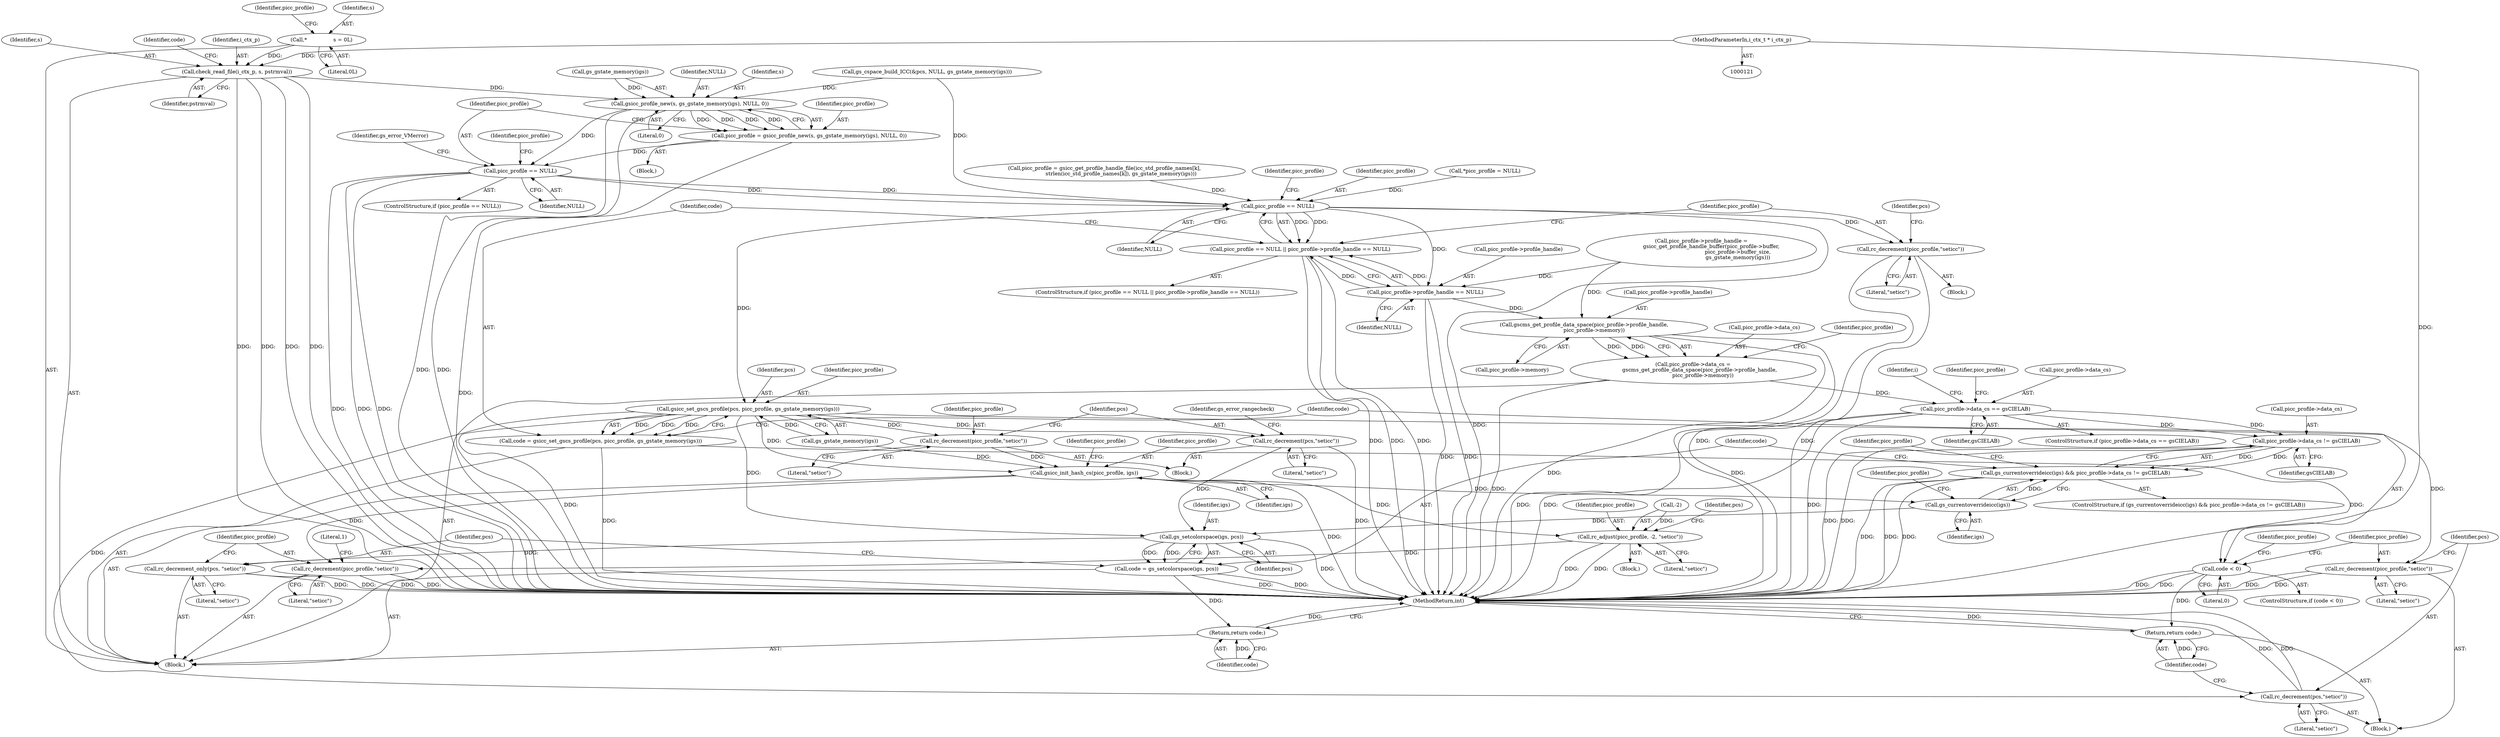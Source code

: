 digraph "0_ghostscript_67d760ab775dae4efe803b5944b0439aa3c0b04a@API" {
"1000157" [label="(Call,check_read_file(i_ctx_p, s, pstrmval))"];
"1000122" [label="(MethodParameterIn,i_ctx_t * i_ctx_p)"];
"1000132" [label="(Call,*                s = 0L)"];
"1000263" [label="(Call,gsicc_profile_new(s, gs_gstate_memory(igs), NULL, 0))"];
"1000261" [label="(Call,picc_profile = gsicc_profile_new(s, gs_gstate_memory(igs), NULL, 0))"];
"1000270" [label="(Call,picc_profile == NULL)"];
"1000292" [label="(Call,picc_profile == NULL)"];
"1000291" [label="(Call,picc_profile == NULL || picc_profile->profile_handle == NULL)"];
"1000295" [label="(Call,picc_profile->profile_handle == NULL)"];
"1000339" [label="(Call,gscms_get_profile_data_space(picc_profile->profile_handle,\n            picc_profile->memory))"];
"1000335" [label="(Call,picc_profile->data_cs =\n        gscms_get_profile_data_space(picc_profile->profile_handle,\n            picc_profile->memory))"];
"1000392" [label="(Call,picc_profile->data_cs == gsCIELAB)"];
"1000519" [label="(Call,picc_profile->data_cs != gsCIELAB)"];
"1000516" [label="(Call,gs_currentoverrideicc(igs) && picc_profile->data_cs != gsCIELAB)"];
"1000301" [label="(Call,rc_decrement(picc_profile,\"seticc\"))"];
"1000312" [label="(Call,gsicc_set_gscs_profile(pcs, picc_profile, gs_gstate_memory(igs)))"];
"1000310" [label="(Call,code = gsicc_set_gscs_profile(pcs, picc_profile, gs_gstate_memory(igs)))"];
"1000318" [label="(Call,code < 0)"];
"1000328" [label="(Return,return code;)"];
"1000322" [label="(Call,rc_decrement(picc_profile,\"seticc\"))"];
"1000325" [label="(Call,rc_decrement(pcs,\"seticc\"))"];
"1000380" [label="(Call,rc_decrement(picc_profile,\"seticc\"))"];
"1000388" [label="(Call,gsicc_init_hash_cs(picc_profile, igs))"];
"1000517" [label="(Call,gs_currentoverrideicc(igs))"];
"1000576" [label="(Call,gs_setcolorspace(igs, pcs))"];
"1000574" [label="(Call,code = gs_setcolorspace(igs, pcs))"];
"1000587" [label="(Return,return code;)"];
"1000579" [label="(Call,rc_decrement_only(pcs, \"seticc\"))"];
"1000565" [label="(Call,rc_adjust(picc_profile, -2, \"seticc\"))"];
"1000582" [label="(Call,rc_decrement(picc_profile,\"seticc\"))"];
"1000383" [label="(Call,rc_decrement(pcs,\"seticc\"))"];
"1000263" [label="(Call,gsicc_profile_new(s, gs_gstate_memory(igs), NULL, 0))"];
"1000163" [label="(Call,gs_cspace_build_ICC(&pcs, NULL, gs_gstate_memory(igs)))"];
"1000272" [label="(Identifier,NULL)"];
"1000393" [label="(Call,picc_profile->data_cs)"];
"1000392" [label="(Call,picc_profile->data_cs == gsCIELAB)"];
"1000384" [label="(Identifier,pcs)"];
"1000320" [label="(Literal,0)"];
"1000303" [label="(Literal,\"seticc\")"];
"1000394" [label="(Identifier,picc_profile)"];
"1000297" [label="(Identifier,picc_profile)"];
"1000584" [label="(Literal,\"seticc\")"];
"1000577" [label="(Identifier,igs)"];
"1000291" [label="(Call,picc_profile == NULL || picc_profile->profile_handle == NULL)"];
"1000292" [label="(Call,picc_profile == NULL)"];
"1000275" [label="(Identifier,gs_error_VMerror)"];
"1000527" [label="(Identifier,picc_profile)"];
"1000134" [label="(Literal,0L)"];
"1000391" [label="(ControlStructure,if (picc_profile->data_cs == gsCIELAB))"];
"1000396" [label="(Identifier,gsCIELAB)"];
"1000390" [label="(Identifier,igs)"];
"1000576" [label="(Call,gs_setcolorspace(igs, pcs))"];
"1000312" [label="(Call,gsicc_set_gscs_profile(pcs, picc_profile, gs_gstate_memory(igs)))"];
"1000270" [label="(Call,picc_profile == NULL)"];
"1000582" [label="(Call,rc_decrement(picc_profile,\"seticc\"))"];
"1000587" [label="(Return,return code;)"];
"1000327" [label="(Literal,\"seticc\")"];
"1000380" [label="(Call,rc_decrement(picc_profile,\"seticc\"))"];
"1000515" [label="(ControlStructure,if (gs_currentoverrideicc(igs) && picc_profile->data_cs != gsCIELAB))"];
"1000580" [label="(Identifier,pcs)"];
"1000293" [label="(Identifier,picc_profile)"];
"1000300" [label="(Block,)"];
"1000382" [label="(Literal,\"seticc\")"];
"1000518" [label="(Identifier,igs)"];
"1000340" [label="(Call,picc_profile->profile_handle)"];
"1000261" [label="(Call,picc_profile = gsicc_profile_new(s, gs_gstate_memory(igs), NULL, 0))"];
"1000475" [label="(Identifier,i)"];
"1000294" [label="(Identifier,NULL)"];
"1000132" [label="(Call,*                s = 0L)"];
"1000277" [label="(Call,picc_profile->profile_handle =\n            gsicc_get_profile_handle_buffer(picc_profile->buffer,\n                                            picc_profile->buffer_size,\n                                            gs_gstate_memory(igs)))"];
"1000328" [label="(Return,return code;)"];
"1000339" [label="(Call,gscms_get_profile_data_space(picc_profile->profile_handle,\n            picc_profile->memory))"];
"1000574" [label="(Call,code = gs_setcolorspace(igs, pcs))"];
"1000299" [label="(Identifier,NULL)"];
"1000290" [label="(ControlStructure,if (picc_profile == NULL || picc_profile->profile_handle == NULL))"];
"1000329" [label="(Identifier,code)"];
"1000318" [label="(Call,code < 0)"];
"1000569" [label="(Literal,\"seticc\")"];
"1000523" [label="(Identifier,gsCIELAB)"];
"1000323" [label="(Identifier,picc_profile)"];
"1000572" [label="(Identifier,pcs)"];
"1000260" [label="(Block,)"];
"1000381" [label="(Identifier,picc_profile)"];
"1000385" [label="(Literal,\"seticc\")"];
"1000588" [label="(Identifier,code)"];
"1000343" [label="(Call,picc_profile->memory)"];
"1000575" [label="(Identifier,code)"];
"1000313" [label="(Identifier,pcs)"];
"1000126" [label="(Block,)"];
"1000566" [label="(Identifier,picc_profile)"];
"1000332" [label="(Identifier,picc_profile)"];
"1000267" [label="(Identifier,NULL)"];
"1000579" [label="(Call,rc_decrement_only(pcs, \"seticc\"))"];
"1000387" [label="(Identifier,gs_error_rangecheck)"];
"1000160" [label="(Identifier,pstrmval)"];
"1000268" [label="(Literal,0)"];
"1000324" [label="(Literal,\"seticc\")"];
"1000157" [label="(Call,check_read_file(i_ctx_p, s, pstrmval))"];
"1000403" [label="(Identifier,picc_profile)"];
"1000589" [label="(MethodReturn,int)"];
"1000520" [label="(Call,picc_profile->data_cs)"];
"1000295" [label="(Call,picc_profile->profile_handle == NULL)"];
"1000158" [label="(Identifier,i_ctx_p)"];
"1000302" [label="(Identifier,picc_profile)"];
"1000311" [label="(Identifier,code)"];
"1000315" [label="(Call,gs_gstate_memory(igs))"];
"1000279" [label="(Identifier,picc_profile)"];
"1000317" [label="(ControlStructure,if (code < 0))"];
"1000122" [label="(MethodParameterIn,i_ctx_t * i_ctx_p)"];
"1000565" [label="(Call,rc_adjust(picc_profile, -2, \"seticc\"))"];
"1000136" [label="(Call,*picc_profile = NULL)"];
"1000296" [label="(Call,picc_profile->profile_handle)"];
"1000314" [label="(Identifier,picc_profile)"];
"1000264" [label="(Identifier,s)"];
"1000348" [label="(Identifier,picc_profile)"];
"1000322" [label="(Call,rc_decrement(picc_profile,\"seticc\"))"];
"1000159" [label="(Identifier,s)"];
"1000583" [label="(Identifier,picc_profile)"];
"1000567" [label="(Call,-2)"];
"1000310" [label="(Call,code = gsicc_set_gscs_profile(pcs, picc_profile, gs_gstate_memory(igs)))"];
"1000519" [label="(Call,picc_profile->data_cs != gsCIELAB)"];
"1000325" [label="(Call,rc_decrement(pcs,\"seticc\"))"];
"1000581" [label="(Literal,\"seticc\")"];
"1000586" [label="(Literal,1)"];
"1000137" [label="(Identifier,picc_profile)"];
"1000578" [label="(Identifier,pcs)"];
"1000524" [label="(Block,)"];
"1000388" [label="(Call,gsicc_init_hash_cs(picc_profile, igs))"];
"1000269" [label="(ControlStructure,if (picc_profile == NULL))"];
"1000326" [label="(Identifier,pcs)"];
"1000265" [label="(Call,gs_gstate_memory(igs))"];
"1000162" [label="(Identifier,code)"];
"1000271" [label="(Identifier,picc_profile)"];
"1000517" [label="(Call,gs_currentoverrideicc(igs))"];
"1000516" [label="(Call,gs_currentoverrideicc(igs) && picc_profile->data_cs != gsCIELAB)"];
"1000383" [label="(Call,rc_decrement(pcs,\"seticc\"))"];
"1000262" [label="(Identifier,picc_profile)"];
"1000133" [label="(Identifier,s)"];
"1000389" [label="(Identifier,picc_profile)"];
"1000305" [label="(Identifier,pcs)"];
"1000241" [label="(Call,picc_profile = gsicc_get_profile_handle_file(icc_std_profile_names[k],\n                    strlen(icc_std_profile_names[k]), gs_gstate_memory(igs)))"];
"1000301" [label="(Call,rc_decrement(picc_profile,\"seticc\"))"];
"1000335" [label="(Call,picc_profile->data_cs =\n        gscms_get_profile_data_space(picc_profile->profile_handle,\n            picc_profile->memory))"];
"1000379" [label="(Block,)"];
"1000321" [label="(Block,)"];
"1000319" [label="(Identifier,code)"];
"1000336" [label="(Call,picc_profile->data_cs)"];
"1000521" [label="(Identifier,picc_profile)"];
"1000157" -> "1000126"  [label="AST: "];
"1000157" -> "1000160"  [label="CFG: "];
"1000158" -> "1000157"  [label="AST: "];
"1000159" -> "1000157"  [label="AST: "];
"1000160" -> "1000157"  [label="AST: "];
"1000162" -> "1000157"  [label="CFG: "];
"1000157" -> "1000589"  [label="DDG: "];
"1000157" -> "1000589"  [label="DDG: "];
"1000157" -> "1000589"  [label="DDG: "];
"1000157" -> "1000589"  [label="DDG: "];
"1000122" -> "1000157"  [label="DDG: "];
"1000132" -> "1000157"  [label="DDG: "];
"1000157" -> "1000263"  [label="DDG: "];
"1000122" -> "1000121"  [label="AST: "];
"1000122" -> "1000589"  [label="DDG: "];
"1000132" -> "1000126"  [label="AST: "];
"1000132" -> "1000134"  [label="CFG: "];
"1000133" -> "1000132"  [label="AST: "];
"1000134" -> "1000132"  [label="AST: "];
"1000137" -> "1000132"  [label="CFG: "];
"1000263" -> "1000261"  [label="AST: "];
"1000263" -> "1000268"  [label="CFG: "];
"1000264" -> "1000263"  [label="AST: "];
"1000265" -> "1000263"  [label="AST: "];
"1000267" -> "1000263"  [label="AST: "];
"1000268" -> "1000263"  [label="AST: "];
"1000261" -> "1000263"  [label="CFG: "];
"1000263" -> "1000589"  [label="DDG: "];
"1000263" -> "1000589"  [label="DDG: "];
"1000263" -> "1000261"  [label="DDG: "];
"1000263" -> "1000261"  [label="DDG: "];
"1000263" -> "1000261"  [label="DDG: "];
"1000263" -> "1000261"  [label="DDG: "];
"1000265" -> "1000263"  [label="DDG: "];
"1000163" -> "1000263"  [label="DDG: "];
"1000263" -> "1000270"  [label="DDG: "];
"1000261" -> "1000260"  [label="AST: "];
"1000262" -> "1000261"  [label="AST: "];
"1000271" -> "1000261"  [label="CFG: "];
"1000261" -> "1000589"  [label="DDG: "];
"1000261" -> "1000270"  [label="DDG: "];
"1000270" -> "1000269"  [label="AST: "];
"1000270" -> "1000272"  [label="CFG: "];
"1000271" -> "1000270"  [label="AST: "];
"1000272" -> "1000270"  [label="AST: "];
"1000275" -> "1000270"  [label="CFG: "];
"1000279" -> "1000270"  [label="CFG: "];
"1000270" -> "1000589"  [label="DDG: "];
"1000270" -> "1000589"  [label="DDG: "];
"1000270" -> "1000589"  [label="DDG: "];
"1000270" -> "1000292"  [label="DDG: "];
"1000270" -> "1000292"  [label="DDG: "];
"1000292" -> "1000291"  [label="AST: "];
"1000292" -> "1000294"  [label="CFG: "];
"1000293" -> "1000292"  [label="AST: "];
"1000294" -> "1000292"  [label="AST: "];
"1000297" -> "1000292"  [label="CFG: "];
"1000291" -> "1000292"  [label="CFG: "];
"1000292" -> "1000589"  [label="DDG: "];
"1000292" -> "1000291"  [label="DDG: "];
"1000292" -> "1000291"  [label="DDG: "];
"1000241" -> "1000292"  [label="DDG: "];
"1000136" -> "1000292"  [label="DDG: "];
"1000163" -> "1000292"  [label="DDG: "];
"1000292" -> "1000295"  [label="DDG: "];
"1000292" -> "1000301"  [label="DDG: "];
"1000292" -> "1000312"  [label="DDG: "];
"1000291" -> "1000290"  [label="AST: "];
"1000291" -> "1000295"  [label="CFG: "];
"1000295" -> "1000291"  [label="AST: "];
"1000302" -> "1000291"  [label="CFG: "];
"1000311" -> "1000291"  [label="CFG: "];
"1000291" -> "1000589"  [label="DDG: "];
"1000291" -> "1000589"  [label="DDG: "];
"1000291" -> "1000589"  [label="DDG: "];
"1000295" -> "1000291"  [label="DDG: "];
"1000295" -> "1000291"  [label="DDG: "];
"1000295" -> "1000299"  [label="CFG: "];
"1000296" -> "1000295"  [label="AST: "];
"1000299" -> "1000295"  [label="AST: "];
"1000295" -> "1000589"  [label="DDG: "];
"1000295" -> "1000589"  [label="DDG: "];
"1000277" -> "1000295"  [label="DDG: "];
"1000295" -> "1000339"  [label="DDG: "];
"1000339" -> "1000335"  [label="AST: "];
"1000339" -> "1000343"  [label="CFG: "];
"1000340" -> "1000339"  [label="AST: "];
"1000343" -> "1000339"  [label="AST: "];
"1000335" -> "1000339"  [label="CFG: "];
"1000339" -> "1000589"  [label="DDG: "];
"1000339" -> "1000589"  [label="DDG: "];
"1000339" -> "1000335"  [label="DDG: "];
"1000339" -> "1000335"  [label="DDG: "];
"1000277" -> "1000339"  [label="DDG: "];
"1000335" -> "1000126"  [label="AST: "];
"1000336" -> "1000335"  [label="AST: "];
"1000348" -> "1000335"  [label="CFG: "];
"1000335" -> "1000589"  [label="DDG: "];
"1000335" -> "1000392"  [label="DDG: "];
"1000392" -> "1000391"  [label="AST: "];
"1000392" -> "1000396"  [label="CFG: "];
"1000393" -> "1000392"  [label="AST: "];
"1000396" -> "1000392"  [label="AST: "];
"1000403" -> "1000392"  [label="CFG: "];
"1000475" -> "1000392"  [label="CFG: "];
"1000392" -> "1000589"  [label="DDG: "];
"1000392" -> "1000589"  [label="DDG: "];
"1000392" -> "1000589"  [label="DDG: "];
"1000392" -> "1000519"  [label="DDG: "];
"1000392" -> "1000519"  [label="DDG: "];
"1000519" -> "1000516"  [label="AST: "];
"1000519" -> "1000523"  [label="CFG: "];
"1000520" -> "1000519"  [label="AST: "];
"1000523" -> "1000519"  [label="AST: "];
"1000516" -> "1000519"  [label="CFG: "];
"1000519" -> "1000589"  [label="DDG: "];
"1000519" -> "1000589"  [label="DDG: "];
"1000519" -> "1000516"  [label="DDG: "];
"1000519" -> "1000516"  [label="DDG: "];
"1000516" -> "1000515"  [label="AST: "];
"1000516" -> "1000517"  [label="CFG: "];
"1000517" -> "1000516"  [label="AST: "];
"1000527" -> "1000516"  [label="CFG: "];
"1000575" -> "1000516"  [label="CFG: "];
"1000516" -> "1000589"  [label="DDG: "];
"1000516" -> "1000589"  [label="DDG: "];
"1000516" -> "1000589"  [label="DDG: "];
"1000517" -> "1000516"  [label="DDG: "];
"1000301" -> "1000300"  [label="AST: "];
"1000301" -> "1000303"  [label="CFG: "];
"1000302" -> "1000301"  [label="AST: "];
"1000303" -> "1000301"  [label="AST: "];
"1000305" -> "1000301"  [label="CFG: "];
"1000301" -> "1000589"  [label="DDG: "];
"1000301" -> "1000589"  [label="DDG: "];
"1000312" -> "1000310"  [label="AST: "];
"1000312" -> "1000315"  [label="CFG: "];
"1000313" -> "1000312"  [label="AST: "];
"1000314" -> "1000312"  [label="AST: "];
"1000315" -> "1000312"  [label="AST: "];
"1000310" -> "1000312"  [label="CFG: "];
"1000312" -> "1000589"  [label="DDG: "];
"1000312" -> "1000310"  [label="DDG: "];
"1000312" -> "1000310"  [label="DDG: "];
"1000312" -> "1000310"  [label="DDG: "];
"1000315" -> "1000312"  [label="DDG: "];
"1000312" -> "1000322"  [label="DDG: "];
"1000312" -> "1000325"  [label="DDG: "];
"1000312" -> "1000380"  [label="DDG: "];
"1000312" -> "1000383"  [label="DDG: "];
"1000312" -> "1000388"  [label="DDG: "];
"1000312" -> "1000576"  [label="DDG: "];
"1000310" -> "1000126"  [label="AST: "];
"1000311" -> "1000310"  [label="AST: "];
"1000319" -> "1000310"  [label="CFG: "];
"1000310" -> "1000589"  [label="DDG: "];
"1000310" -> "1000318"  [label="DDG: "];
"1000318" -> "1000317"  [label="AST: "];
"1000318" -> "1000320"  [label="CFG: "];
"1000319" -> "1000318"  [label="AST: "];
"1000320" -> "1000318"  [label="AST: "];
"1000323" -> "1000318"  [label="CFG: "];
"1000332" -> "1000318"  [label="CFG: "];
"1000318" -> "1000589"  [label="DDG: "];
"1000318" -> "1000589"  [label="DDG: "];
"1000318" -> "1000328"  [label="DDG: "];
"1000328" -> "1000321"  [label="AST: "];
"1000328" -> "1000329"  [label="CFG: "];
"1000329" -> "1000328"  [label="AST: "];
"1000589" -> "1000328"  [label="CFG: "];
"1000328" -> "1000589"  [label="DDG: "];
"1000329" -> "1000328"  [label="DDG: "];
"1000322" -> "1000321"  [label="AST: "];
"1000322" -> "1000324"  [label="CFG: "];
"1000323" -> "1000322"  [label="AST: "];
"1000324" -> "1000322"  [label="AST: "];
"1000326" -> "1000322"  [label="CFG: "];
"1000322" -> "1000589"  [label="DDG: "];
"1000322" -> "1000589"  [label="DDG: "];
"1000325" -> "1000321"  [label="AST: "];
"1000325" -> "1000327"  [label="CFG: "];
"1000326" -> "1000325"  [label="AST: "];
"1000327" -> "1000325"  [label="AST: "];
"1000329" -> "1000325"  [label="CFG: "];
"1000325" -> "1000589"  [label="DDG: "];
"1000325" -> "1000589"  [label="DDG: "];
"1000380" -> "1000379"  [label="AST: "];
"1000380" -> "1000382"  [label="CFG: "];
"1000381" -> "1000380"  [label="AST: "];
"1000382" -> "1000380"  [label="AST: "];
"1000384" -> "1000380"  [label="CFG: "];
"1000380" -> "1000388"  [label="DDG: "];
"1000388" -> "1000126"  [label="AST: "];
"1000388" -> "1000390"  [label="CFG: "];
"1000389" -> "1000388"  [label="AST: "];
"1000390" -> "1000388"  [label="AST: "];
"1000394" -> "1000388"  [label="CFG: "];
"1000388" -> "1000589"  [label="DDG: "];
"1000315" -> "1000388"  [label="DDG: "];
"1000388" -> "1000517"  [label="DDG: "];
"1000388" -> "1000565"  [label="DDG: "];
"1000388" -> "1000582"  [label="DDG: "];
"1000517" -> "1000518"  [label="CFG: "];
"1000518" -> "1000517"  [label="AST: "];
"1000521" -> "1000517"  [label="CFG: "];
"1000517" -> "1000576"  [label="DDG: "];
"1000576" -> "1000574"  [label="AST: "];
"1000576" -> "1000578"  [label="CFG: "];
"1000577" -> "1000576"  [label="AST: "];
"1000578" -> "1000576"  [label="AST: "];
"1000574" -> "1000576"  [label="CFG: "];
"1000576" -> "1000589"  [label="DDG: "];
"1000576" -> "1000574"  [label="DDG: "];
"1000576" -> "1000574"  [label="DDG: "];
"1000383" -> "1000576"  [label="DDG: "];
"1000576" -> "1000579"  [label="DDG: "];
"1000574" -> "1000126"  [label="AST: "];
"1000575" -> "1000574"  [label="AST: "];
"1000580" -> "1000574"  [label="CFG: "];
"1000574" -> "1000589"  [label="DDG: "];
"1000574" -> "1000589"  [label="DDG: "];
"1000574" -> "1000587"  [label="DDG: "];
"1000587" -> "1000126"  [label="AST: "];
"1000587" -> "1000588"  [label="CFG: "];
"1000588" -> "1000587"  [label="AST: "];
"1000589" -> "1000587"  [label="CFG: "];
"1000587" -> "1000589"  [label="DDG: "];
"1000588" -> "1000587"  [label="DDG: "];
"1000579" -> "1000126"  [label="AST: "];
"1000579" -> "1000581"  [label="CFG: "];
"1000580" -> "1000579"  [label="AST: "];
"1000581" -> "1000579"  [label="AST: "];
"1000583" -> "1000579"  [label="CFG: "];
"1000579" -> "1000589"  [label="DDG: "];
"1000579" -> "1000589"  [label="DDG: "];
"1000565" -> "1000524"  [label="AST: "];
"1000565" -> "1000569"  [label="CFG: "];
"1000566" -> "1000565"  [label="AST: "];
"1000567" -> "1000565"  [label="AST: "];
"1000569" -> "1000565"  [label="AST: "];
"1000572" -> "1000565"  [label="CFG: "];
"1000565" -> "1000589"  [label="DDG: "];
"1000565" -> "1000589"  [label="DDG: "];
"1000567" -> "1000565"  [label="DDG: "];
"1000565" -> "1000582"  [label="DDG: "];
"1000582" -> "1000126"  [label="AST: "];
"1000582" -> "1000584"  [label="CFG: "];
"1000583" -> "1000582"  [label="AST: "];
"1000584" -> "1000582"  [label="AST: "];
"1000586" -> "1000582"  [label="CFG: "];
"1000582" -> "1000589"  [label="DDG: "];
"1000582" -> "1000589"  [label="DDG: "];
"1000383" -> "1000379"  [label="AST: "];
"1000383" -> "1000385"  [label="CFG: "];
"1000384" -> "1000383"  [label="AST: "];
"1000385" -> "1000383"  [label="AST: "];
"1000387" -> "1000383"  [label="CFG: "];
"1000383" -> "1000589"  [label="DDG: "];
}
